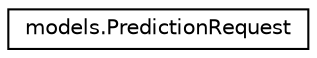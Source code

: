 digraph "Graphical Class Hierarchy"
{
  edge [fontname="Helvetica",fontsize="10",labelfontname="Helvetica",labelfontsize="10"];
  node [fontname="Helvetica",fontsize="10",shape=record];
  rankdir="LR";
  Node0 [label="models.PredictionRequest",height=0.2,width=0.4,color="black", fillcolor="white", style="filled",URL="$classmodels_1_1_prediction_request.html"];
}
